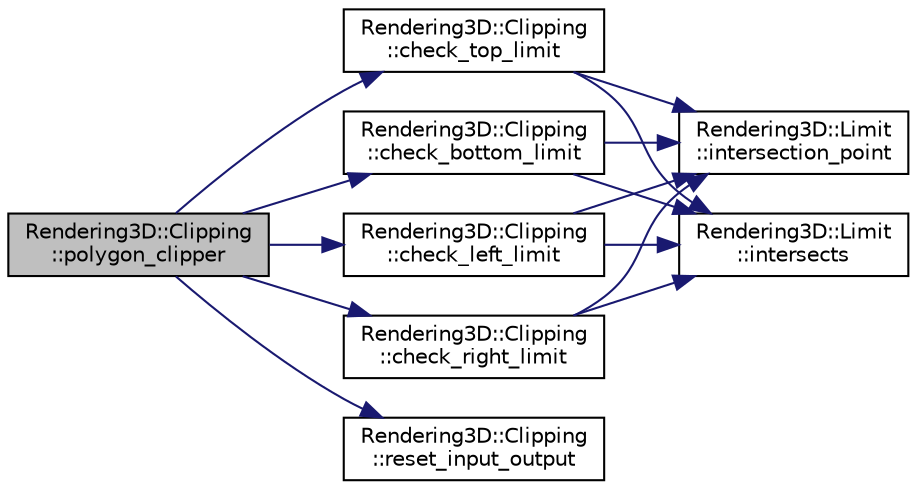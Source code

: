 digraph "Rendering3D::Clipping::polygon_clipper"
{
 // LATEX_PDF_SIZE
  edge [fontname="Helvetica",fontsize="10",labelfontname="Helvetica",labelfontsize="10"];
  node [fontname="Helvetica",fontsize="10",shape=record];
  rankdir="LR";
  Node1 [label="Rendering3D::Clipping\l::polygon_clipper",height=0.2,width=0.4,color="black", fillcolor="grey75", style="filled", fontcolor="black",tooltip="Polygon clipping following Sutherland-Hodgman method."];
  Node1 -> Node2 [color="midnightblue",fontsize="10",style="solid",fontname="Helvetica"];
  Node2 [label="Rendering3D::Clipping\l::check_bottom_limit",height=0.2,width=0.4,color="black", fillcolor="white", style="filled",URL="$class_rendering3_d_1_1_clipping.html#a5e27e445746b5f165509a4b2f9961d4b",tooltip="Clip by bottom limit."];
  Node2 -> Node3 [color="midnightblue",fontsize="10",style="solid",fontname="Helvetica"];
  Node3 [label="Rendering3D::Limit\l::intersection_point",height=0.2,width=0.4,color="black", fillcolor="white", style="filled",URL="$struct_rendering3_d_1_1_limit.html#a17357ffb7febf19d89ec2a3f7f9a1522",tooltip="Calculates the intersection point between a given line and the limit."];
  Node2 -> Node4 [color="midnightblue",fontsize="10",style="solid",fontname="Helvetica"];
  Node4 [label="Rendering3D::Limit\l::intersects",height=0.2,width=0.4,color="black", fillcolor="white", style="filled",URL="$struct_rendering3_d_1_1_limit.html#a10e8487267a5f8dd0174905210fae66f",tooltip="Calculates if a rect line described by the given points intersects this limit."];
  Node1 -> Node5 [color="midnightblue",fontsize="10",style="solid",fontname="Helvetica"];
  Node5 [label="Rendering3D::Clipping\l::check_left_limit",height=0.2,width=0.4,color="black", fillcolor="white", style="filled",URL="$class_rendering3_d_1_1_clipping.html#a1df44875a1d44ee5b2e0ecf8499aff85",tooltip="Clip by left limit."];
  Node5 -> Node3 [color="midnightblue",fontsize="10",style="solid",fontname="Helvetica"];
  Node5 -> Node4 [color="midnightblue",fontsize="10",style="solid",fontname="Helvetica"];
  Node1 -> Node6 [color="midnightblue",fontsize="10",style="solid",fontname="Helvetica"];
  Node6 [label="Rendering3D::Clipping\l::check_right_limit",height=0.2,width=0.4,color="black", fillcolor="white", style="filled",URL="$class_rendering3_d_1_1_clipping.html#a8558ab393caf638bfbe84304c5af7265",tooltip="Clip by right limit."];
  Node6 -> Node3 [color="midnightblue",fontsize="10",style="solid",fontname="Helvetica"];
  Node6 -> Node4 [color="midnightblue",fontsize="10",style="solid",fontname="Helvetica"];
  Node1 -> Node7 [color="midnightblue",fontsize="10",style="solid",fontname="Helvetica"];
  Node7 [label="Rendering3D::Clipping\l::check_top_limit",height=0.2,width=0.4,color="black", fillcolor="white", style="filled",URL="$class_rendering3_d_1_1_clipping.html#a783ab16f34829adbec3b44b4e4c436f5",tooltip="Clip by top limit."];
  Node7 -> Node3 [color="midnightblue",fontsize="10",style="solid",fontname="Helvetica"];
  Node7 -> Node4 [color="midnightblue",fontsize="10",style="solid",fontname="Helvetica"];
  Node1 -> Node8 [color="midnightblue",fontsize="10",style="solid",fontname="Helvetica"];
  Node8 [label="Rendering3D::Clipping\l::reset_input_output",height=0.2,width=0.4,color="black", fillcolor="white", style="filled",URL="$class_rendering3_d_1_1_clipping.html#aa6f6ea81d3eb5c62971d7736cf6e769e",tooltip="Swap the vector."];
}
